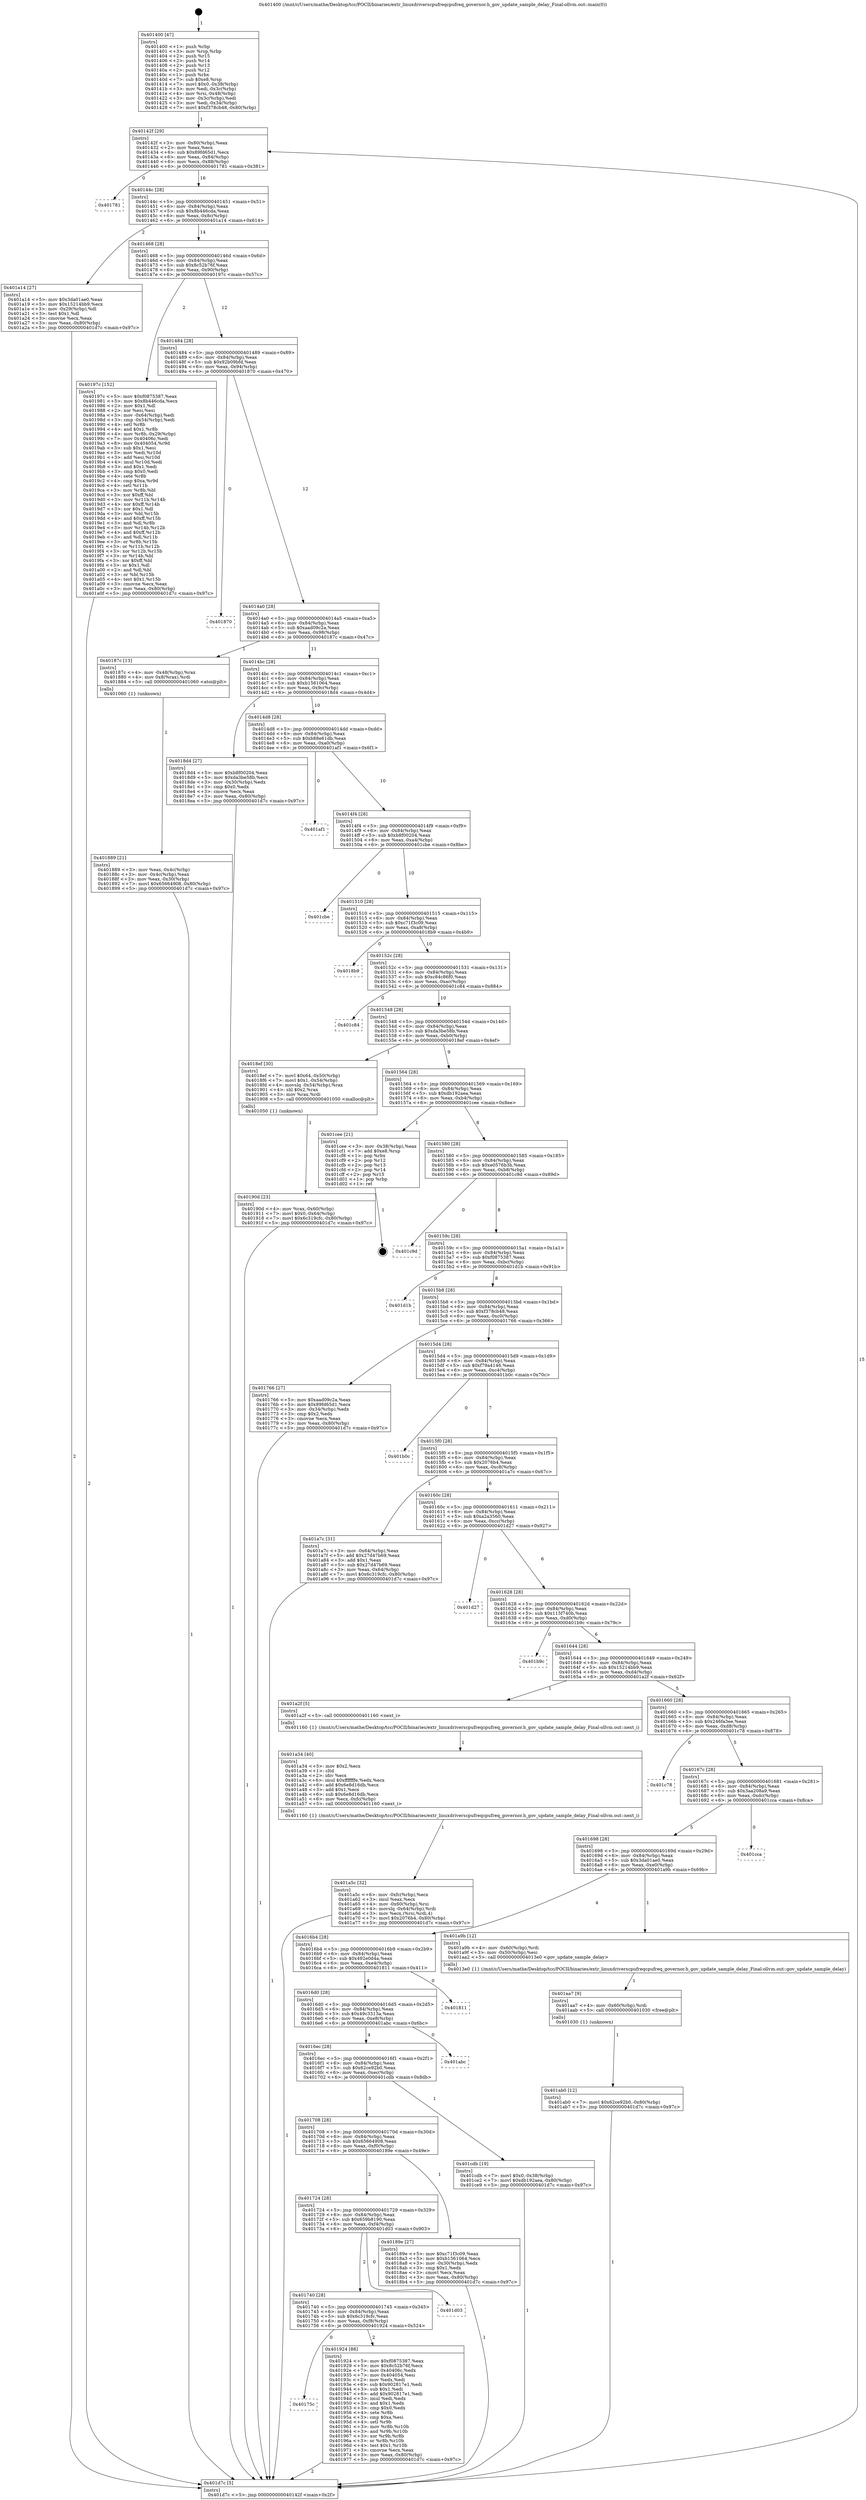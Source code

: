 digraph "0x401400" {
  label = "0x401400 (/mnt/c/Users/mathe/Desktop/tcc/POCII/binaries/extr_linuxdriverscpufreqcpufreq_governor.h_gov_update_sample_delay_Final-ollvm.out::main(0))"
  labelloc = "t"
  node[shape=record]

  Entry [label="",width=0.3,height=0.3,shape=circle,fillcolor=black,style=filled]
  "0x40142f" [label="{
     0x40142f [29]\l
     | [instrs]\l
     &nbsp;&nbsp;0x40142f \<+3\>: mov -0x80(%rbp),%eax\l
     &nbsp;&nbsp;0x401432 \<+2\>: mov %eax,%ecx\l
     &nbsp;&nbsp;0x401434 \<+6\>: sub $0x89fd65d1,%ecx\l
     &nbsp;&nbsp;0x40143a \<+6\>: mov %eax,-0x84(%rbp)\l
     &nbsp;&nbsp;0x401440 \<+6\>: mov %ecx,-0x88(%rbp)\l
     &nbsp;&nbsp;0x401446 \<+6\>: je 0000000000401781 \<main+0x381\>\l
  }"]
  "0x401781" [label="{
     0x401781\l
  }", style=dashed]
  "0x40144c" [label="{
     0x40144c [28]\l
     | [instrs]\l
     &nbsp;&nbsp;0x40144c \<+5\>: jmp 0000000000401451 \<main+0x51\>\l
     &nbsp;&nbsp;0x401451 \<+6\>: mov -0x84(%rbp),%eax\l
     &nbsp;&nbsp;0x401457 \<+5\>: sub $0x8b446cda,%eax\l
     &nbsp;&nbsp;0x40145c \<+6\>: mov %eax,-0x8c(%rbp)\l
     &nbsp;&nbsp;0x401462 \<+6\>: je 0000000000401a14 \<main+0x614\>\l
  }"]
  Exit [label="",width=0.3,height=0.3,shape=circle,fillcolor=black,style=filled,peripheries=2]
  "0x401a14" [label="{
     0x401a14 [27]\l
     | [instrs]\l
     &nbsp;&nbsp;0x401a14 \<+5\>: mov $0x3da01ae0,%eax\l
     &nbsp;&nbsp;0x401a19 \<+5\>: mov $0x15214bb9,%ecx\l
     &nbsp;&nbsp;0x401a1e \<+3\>: mov -0x29(%rbp),%dl\l
     &nbsp;&nbsp;0x401a21 \<+3\>: test $0x1,%dl\l
     &nbsp;&nbsp;0x401a24 \<+3\>: cmovne %ecx,%eax\l
     &nbsp;&nbsp;0x401a27 \<+3\>: mov %eax,-0x80(%rbp)\l
     &nbsp;&nbsp;0x401a2a \<+5\>: jmp 0000000000401d7c \<main+0x97c\>\l
  }"]
  "0x401468" [label="{
     0x401468 [28]\l
     | [instrs]\l
     &nbsp;&nbsp;0x401468 \<+5\>: jmp 000000000040146d \<main+0x6d\>\l
     &nbsp;&nbsp;0x40146d \<+6\>: mov -0x84(%rbp),%eax\l
     &nbsp;&nbsp;0x401473 \<+5\>: sub $0x8c52b76f,%eax\l
     &nbsp;&nbsp;0x401478 \<+6\>: mov %eax,-0x90(%rbp)\l
     &nbsp;&nbsp;0x40147e \<+6\>: je 000000000040197c \<main+0x57c\>\l
  }"]
  "0x401ab0" [label="{
     0x401ab0 [12]\l
     | [instrs]\l
     &nbsp;&nbsp;0x401ab0 \<+7\>: movl $0x62ce92b0,-0x80(%rbp)\l
     &nbsp;&nbsp;0x401ab7 \<+5\>: jmp 0000000000401d7c \<main+0x97c\>\l
  }"]
  "0x40197c" [label="{
     0x40197c [152]\l
     | [instrs]\l
     &nbsp;&nbsp;0x40197c \<+5\>: mov $0xf0875387,%eax\l
     &nbsp;&nbsp;0x401981 \<+5\>: mov $0x8b446cda,%ecx\l
     &nbsp;&nbsp;0x401986 \<+2\>: mov $0x1,%dl\l
     &nbsp;&nbsp;0x401988 \<+2\>: xor %esi,%esi\l
     &nbsp;&nbsp;0x40198a \<+3\>: mov -0x64(%rbp),%edi\l
     &nbsp;&nbsp;0x40198d \<+3\>: cmp -0x54(%rbp),%edi\l
     &nbsp;&nbsp;0x401990 \<+4\>: setl %r8b\l
     &nbsp;&nbsp;0x401994 \<+4\>: and $0x1,%r8b\l
     &nbsp;&nbsp;0x401998 \<+4\>: mov %r8b,-0x29(%rbp)\l
     &nbsp;&nbsp;0x40199c \<+7\>: mov 0x40406c,%edi\l
     &nbsp;&nbsp;0x4019a3 \<+8\>: mov 0x404054,%r9d\l
     &nbsp;&nbsp;0x4019ab \<+3\>: sub $0x1,%esi\l
     &nbsp;&nbsp;0x4019ae \<+3\>: mov %edi,%r10d\l
     &nbsp;&nbsp;0x4019b1 \<+3\>: add %esi,%r10d\l
     &nbsp;&nbsp;0x4019b4 \<+4\>: imul %r10d,%edi\l
     &nbsp;&nbsp;0x4019b8 \<+3\>: and $0x1,%edi\l
     &nbsp;&nbsp;0x4019bb \<+3\>: cmp $0x0,%edi\l
     &nbsp;&nbsp;0x4019be \<+4\>: sete %r8b\l
     &nbsp;&nbsp;0x4019c2 \<+4\>: cmp $0xa,%r9d\l
     &nbsp;&nbsp;0x4019c6 \<+4\>: setl %r11b\l
     &nbsp;&nbsp;0x4019ca \<+3\>: mov %r8b,%bl\l
     &nbsp;&nbsp;0x4019cd \<+3\>: xor $0xff,%bl\l
     &nbsp;&nbsp;0x4019d0 \<+3\>: mov %r11b,%r14b\l
     &nbsp;&nbsp;0x4019d3 \<+4\>: xor $0xff,%r14b\l
     &nbsp;&nbsp;0x4019d7 \<+3\>: xor $0x1,%dl\l
     &nbsp;&nbsp;0x4019da \<+3\>: mov %bl,%r15b\l
     &nbsp;&nbsp;0x4019dd \<+4\>: and $0xff,%r15b\l
     &nbsp;&nbsp;0x4019e1 \<+3\>: and %dl,%r8b\l
     &nbsp;&nbsp;0x4019e4 \<+3\>: mov %r14b,%r12b\l
     &nbsp;&nbsp;0x4019e7 \<+4\>: and $0xff,%r12b\l
     &nbsp;&nbsp;0x4019eb \<+3\>: and %dl,%r11b\l
     &nbsp;&nbsp;0x4019ee \<+3\>: or %r8b,%r15b\l
     &nbsp;&nbsp;0x4019f1 \<+3\>: or %r11b,%r12b\l
     &nbsp;&nbsp;0x4019f4 \<+3\>: xor %r12b,%r15b\l
     &nbsp;&nbsp;0x4019f7 \<+3\>: or %r14b,%bl\l
     &nbsp;&nbsp;0x4019fa \<+3\>: xor $0xff,%bl\l
     &nbsp;&nbsp;0x4019fd \<+3\>: or $0x1,%dl\l
     &nbsp;&nbsp;0x401a00 \<+2\>: and %dl,%bl\l
     &nbsp;&nbsp;0x401a02 \<+3\>: or %bl,%r15b\l
     &nbsp;&nbsp;0x401a05 \<+4\>: test $0x1,%r15b\l
     &nbsp;&nbsp;0x401a09 \<+3\>: cmovne %ecx,%eax\l
     &nbsp;&nbsp;0x401a0c \<+3\>: mov %eax,-0x80(%rbp)\l
     &nbsp;&nbsp;0x401a0f \<+5\>: jmp 0000000000401d7c \<main+0x97c\>\l
  }"]
  "0x401484" [label="{
     0x401484 [28]\l
     | [instrs]\l
     &nbsp;&nbsp;0x401484 \<+5\>: jmp 0000000000401489 \<main+0x89\>\l
     &nbsp;&nbsp;0x401489 \<+6\>: mov -0x84(%rbp),%eax\l
     &nbsp;&nbsp;0x40148f \<+5\>: sub $0x92b09bfd,%eax\l
     &nbsp;&nbsp;0x401494 \<+6\>: mov %eax,-0x94(%rbp)\l
     &nbsp;&nbsp;0x40149a \<+6\>: je 0000000000401870 \<main+0x470\>\l
  }"]
  "0x401aa7" [label="{
     0x401aa7 [9]\l
     | [instrs]\l
     &nbsp;&nbsp;0x401aa7 \<+4\>: mov -0x60(%rbp),%rdi\l
     &nbsp;&nbsp;0x401aab \<+5\>: call 0000000000401030 \<free@plt\>\l
     | [calls]\l
     &nbsp;&nbsp;0x401030 \{1\} (unknown)\l
  }"]
  "0x401870" [label="{
     0x401870\l
  }", style=dashed]
  "0x4014a0" [label="{
     0x4014a0 [28]\l
     | [instrs]\l
     &nbsp;&nbsp;0x4014a0 \<+5\>: jmp 00000000004014a5 \<main+0xa5\>\l
     &nbsp;&nbsp;0x4014a5 \<+6\>: mov -0x84(%rbp),%eax\l
     &nbsp;&nbsp;0x4014ab \<+5\>: sub $0xaad09c2a,%eax\l
     &nbsp;&nbsp;0x4014b0 \<+6\>: mov %eax,-0x98(%rbp)\l
     &nbsp;&nbsp;0x4014b6 \<+6\>: je 000000000040187c \<main+0x47c\>\l
  }"]
  "0x401a5c" [label="{
     0x401a5c [32]\l
     | [instrs]\l
     &nbsp;&nbsp;0x401a5c \<+6\>: mov -0xfc(%rbp),%ecx\l
     &nbsp;&nbsp;0x401a62 \<+3\>: imul %eax,%ecx\l
     &nbsp;&nbsp;0x401a65 \<+4\>: mov -0x60(%rbp),%rsi\l
     &nbsp;&nbsp;0x401a69 \<+4\>: movslq -0x64(%rbp),%rdi\l
     &nbsp;&nbsp;0x401a6d \<+3\>: mov %ecx,(%rsi,%rdi,4)\l
     &nbsp;&nbsp;0x401a70 \<+7\>: movl $0x2076b4,-0x80(%rbp)\l
     &nbsp;&nbsp;0x401a77 \<+5\>: jmp 0000000000401d7c \<main+0x97c\>\l
  }"]
  "0x40187c" [label="{
     0x40187c [13]\l
     | [instrs]\l
     &nbsp;&nbsp;0x40187c \<+4\>: mov -0x48(%rbp),%rax\l
     &nbsp;&nbsp;0x401880 \<+4\>: mov 0x8(%rax),%rdi\l
     &nbsp;&nbsp;0x401884 \<+5\>: call 0000000000401060 \<atoi@plt\>\l
     | [calls]\l
     &nbsp;&nbsp;0x401060 \{1\} (unknown)\l
  }"]
  "0x4014bc" [label="{
     0x4014bc [28]\l
     | [instrs]\l
     &nbsp;&nbsp;0x4014bc \<+5\>: jmp 00000000004014c1 \<main+0xc1\>\l
     &nbsp;&nbsp;0x4014c1 \<+6\>: mov -0x84(%rbp),%eax\l
     &nbsp;&nbsp;0x4014c7 \<+5\>: sub $0xb1561064,%eax\l
     &nbsp;&nbsp;0x4014cc \<+6\>: mov %eax,-0x9c(%rbp)\l
     &nbsp;&nbsp;0x4014d2 \<+6\>: je 00000000004018d4 \<main+0x4d4\>\l
  }"]
  "0x401a34" [label="{
     0x401a34 [40]\l
     | [instrs]\l
     &nbsp;&nbsp;0x401a34 \<+5\>: mov $0x2,%ecx\l
     &nbsp;&nbsp;0x401a39 \<+1\>: cltd\l
     &nbsp;&nbsp;0x401a3a \<+2\>: idiv %ecx\l
     &nbsp;&nbsp;0x401a3c \<+6\>: imul $0xfffffffe,%edx,%ecx\l
     &nbsp;&nbsp;0x401a42 \<+6\>: add $0x6e8d16db,%ecx\l
     &nbsp;&nbsp;0x401a48 \<+3\>: add $0x1,%ecx\l
     &nbsp;&nbsp;0x401a4b \<+6\>: sub $0x6e8d16db,%ecx\l
     &nbsp;&nbsp;0x401a51 \<+6\>: mov %ecx,-0xfc(%rbp)\l
     &nbsp;&nbsp;0x401a57 \<+5\>: call 0000000000401160 \<next_i\>\l
     | [calls]\l
     &nbsp;&nbsp;0x401160 \{1\} (/mnt/c/Users/mathe/Desktop/tcc/POCII/binaries/extr_linuxdriverscpufreqcpufreq_governor.h_gov_update_sample_delay_Final-ollvm.out::next_i)\l
  }"]
  "0x4018d4" [label="{
     0x4018d4 [27]\l
     | [instrs]\l
     &nbsp;&nbsp;0x4018d4 \<+5\>: mov $0xb8f00204,%eax\l
     &nbsp;&nbsp;0x4018d9 \<+5\>: mov $0xda3be58b,%ecx\l
     &nbsp;&nbsp;0x4018de \<+3\>: mov -0x30(%rbp),%edx\l
     &nbsp;&nbsp;0x4018e1 \<+3\>: cmp $0x0,%edx\l
     &nbsp;&nbsp;0x4018e4 \<+3\>: cmove %ecx,%eax\l
     &nbsp;&nbsp;0x4018e7 \<+3\>: mov %eax,-0x80(%rbp)\l
     &nbsp;&nbsp;0x4018ea \<+5\>: jmp 0000000000401d7c \<main+0x97c\>\l
  }"]
  "0x4014d8" [label="{
     0x4014d8 [28]\l
     | [instrs]\l
     &nbsp;&nbsp;0x4014d8 \<+5\>: jmp 00000000004014dd \<main+0xdd\>\l
     &nbsp;&nbsp;0x4014dd \<+6\>: mov -0x84(%rbp),%eax\l
     &nbsp;&nbsp;0x4014e3 \<+5\>: sub $0xb88e61db,%eax\l
     &nbsp;&nbsp;0x4014e8 \<+6\>: mov %eax,-0xa0(%rbp)\l
     &nbsp;&nbsp;0x4014ee \<+6\>: je 0000000000401af1 \<main+0x6f1\>\l
  }"]
  "0x40175c" [label="{
     0x40175c\l
  }", style=dashed]
  "0x401af1" [label="{
     0x401af1\l
  }", style=dashed]
  "0x4014f4" [label="{
     0x4014f4 [28]\l
     | [instrs]\l
     &nbsp;&nbsp;0x4014f4 \<+5\>: jmp 00000000004014f9 \<main+0xf9\>\l
     &nbsp;&nbsp;0x4014f9 \<+6\>: mov -0x84(%rbp),%eax\l
     &nbsp;&nbsp;0x4014ff \<+5\>: sub $0xb8f00204,%eax\l
     &nbsp;&nbsp;0x401504 \<+6\>: mov %eax,-0xa4(%rbp)\l
     &nbsp;&nbsp;0x40150a \<+6\>: je 0000000000401cbe \<main+0x8be\>\l
  }"]
  "0x401924" [label="{
     0x401924 [88]\l
     | [instrs]\l
     &nbsp;&nbsp;0x401924 \<+5\>: mov $0xf0875387,%eax\l
     &nbsp;&nbsp;0x401929 \<+5\>: mov $0x8c52b76f,%ecx\l
     &nbsp;&nbsp;0x40192e \<+7\>: mov 0x40406c,%edx\l
     &nbsp;&nbsp;0x401935 \<+7\>: mov 0x404054,%esi\l
     &nbsp;&nbsp;0x40193c \<+2\>: mov %edx,%edi\l
     &nbsp;&nbsp;0x40193e \<+6\>: sub $0x902817e1,%edi\l
     &nbsp;&nbsp;0x401944 \<+3\>: sub $0x1,%edi\l
     &nbsp;&nbsp;0x401947 \<+6\>: add $0x902817e1,%edi\l
     &nbsp;&nbsp;0x40194d \<+3\>: imul %edi,%edx\l
     &nbsp;&nbsp;0x401950 \<+3\>: and $0x1,%edx\l
     &nbsp;&nbsp;0x401953 \<+3\>: cmp $0x0,%edx\l
     &nbsp;&nbsp;0x401956 \<+4\>: sete %r8b\l
     &nbsp;&nbsp;0x40195a \<+3\>: cmp $0xa,%esi\l
     &nbsp;&nbsp;0x40195d \<+4\>: setl %r9b\l
     &nbsp;&nbsp;0x401961 \<+3\>: mov %r8b,%r10b\l
     &nbsp;&nbsp;0x401964 \<+3\>: and %r9b,%r10b\l
     &nbsp;&nbsp;0x401967 \<+3\>: xor %r9b,%r8b\l
     &nbsp;&nbsp;0x40196a \<+3\>: or %r8b,%r10b\l
     &nbsp;&nbsp;0x40196d \<+4\>: test $0x1,%r10b\l
     &nbsp;&nbsp;0x401971 \<+3\>: cmovne %ecx,%eax\l
     &nbsp;&nbsp;0x401974 \<+3\>: mov %eax,-0x80(%rbp)\l
     &nbsp;&nbsp;0x401977 \<+5\>: jmp 0000000000401d7c \<main+0x97c\>\l
  }"]
  "0x401cbe" [label="{
     0x401cbe\l
  }", style=dashed]
  "0x401510" [label="{
     0x401510 [28]\l
     | [instrs]\l
     &nbsp;&nbsp;0x401510 \<+5\>: jmp 0000000000401515 \<main+0x115\>\l
     &nbsp;&nbsp;0x401515 \<+6\>: mov -0x84(%rbp),%eax\l
     &nbsp;&nbsp;0x40151b \<+5\>: sub $0xc71f3c09,%eax\l
     &nbsp;&nbsp;0x401520 \<+6\>: mov %eax,-0xa8(%rbp)\l
     &nbsp;&nbsp;0x401526 \<+6\>: je 00000000004018b9 \<main+0x4b9\>\l
  }"]
  "0x401740" [label="{
     0x401740 [28]\l
     | [instrs]\l
     &nbsp;&nbsp;0x401740 \<+5\>: jmp 0000000000401745 \<main+0x345\>\l
     &nbsp;&nbsp;0x401745 \<+6\>: mov -0x84(%rbp),%eax\l
     &nbsp;&nbsp;0x40174b \<+5\>: sub $0x6c319cfc,%eax\l
     &nbsp;&nbsp;0x401750 \<+6\>: mov %eax,-0xf8(%rbp)\l
     &nbsp;&nbsp;0x401756 \<+6\>: je 0000000000401924 \<main+0x524\>\l
  }"]
  "0x4018b9" [label="{
     0x4018b9\l
  }", style=dashed]
  "0x40152c" [label="{
     0x40152c [28]\l
     | [instrs]\l
     &nbsp;&nbsp;0x40152c \<+5\>: jmp 0000000000401531 \<main+0x131\>\l
     &nbsp;&nbsp;0x401531 \<+6\>: mov -0x84(%rbp),%eax\l
     &nbsp;&nbsp;0x401537 \<+5\>: sub $0xc84c86f0,%eax\l
     &nbsp;&nbsp;0x40153c \<+6\>: mov %eax,-0xac(%rbp)\l
     &nbsp;&nbsp;0x401542 \<+6\>: je 0000000000401c84 \<main+0x884\>\l
  }"]
  "0x401d03" [label="{
     0x401d03\l
  }", style=dashed]
  "0x401c84" [label="{
     0x401c84\l
  }", style=dashed]
  "0x401548" [label="{
     0x401548 [28]\l
     | [instrs]\l
     &nbsp;&nbsp;0x401548 \<+5\>: jmp 000000000040154d \<main+0x14d\>\l
     &nbsp;&nbsp;0x40154d \<+6\>: mov -0x84(%rbp),%eax\l
     &nbsp;&nbsp;0x401553 \<+5\>: sub $0xda3be58b,%eax\l
     &nbsp;&nbsp;0x401558 \<+6\>: mov %eax,-0xb0(%rbp)\l
     &nbsp;&nbsp;0x40155e \<+6\>: je 00000000004018ef \<main+0x4ef\>\l
  }"]
  "0x40190d" [label="{
     0x40190d [23]\l
     | [instrs]\l
     &nbsp;&nbsp;0x40190d \<+4\>: mov %rax,-0x60(%rbp)\l
     &nbsp;&nbsp;0x401911 \<+7\>: movl $0x0,-0x64(%rbp)\l
     &nbsp;&nbsp;0x401918 \<+7\>: movl $0x6c319cfc,-0x80(%rbp)\l
     &nbsp;&nbsp;0x40191f \<+5\>: jmp 0000000000401d7c \<main+0x97c\>\l
  }"]
  "0x4018ef" [label="{
     0x4018ef [30]\l
     | [instrs]\l
     &nbsp;&nbsp;0x4018ef \<+7\>: movl $0x64,-0x50(%rbp)\l
     &nbsp;&nbsp;0x4018f6 \<+7\>: movl $0x1,-0x54(%rbp)\l
     &nbsp;&nbsp;0x4018fd \<+4\>: movslq -0x54(%rbp),%rax\l
     &nbsp;&nbsp;0x401901 \<+4\>: shl $0x2,%rax\l
     &nbsp;&nbsp;0x401905 \<+3\>: mov %rax,%rdi\l
     &nbsp;&nbsp;0x401908 \<+5\>: call 0000000000401050 \<malloc@plt\>\l
     | [calls]\l
     &nbsp;&nbsp;0x401050 \{1\} (unknown)\l
  }"]
  "0x401564" [label="{
     0x401564 [28]\l
     | [instrs]\l
     &nbsp;&nbsp;0x401564 \<+5\>: jmp 0000000000401569 \<main+0x169\>\l
     &nbsp;&nbsp;0x401569 \<+6\>: mov -0x84(%rbp),%eax\l
     &nbsp;&nbsp;0x40156f \<+5\>: sub $0xdb192aea,%eax\l
     &nbsp;&nbsp;0x401574 \<+6\>: mov %eax,-0xb4(%rbp)\l
     &nbsp;&nbsp;0x40157a \<+6\>: je 0000000000401cee \<main+0x8ee\>\l
  }"]
  "0x401724" [label="{
     0x401724 [28]\l
     | [instrs]\l
     &nbsp;&nbsp;0x401724 \<+5\>: jmp 0000000000401729 \<main+0x329\>\l
     &nbsp;&nbsp;0x401729 \<+6\>: mov -0x84(%rbp),%eax\l
     &nbsp;&nbsp;0x40172f \<+5\>: sub $0x659b8190,%eax\l
     &nbsp;&nbsp;0x401734 \<+6\>: mov %eax,-0xf4(%rbp)\l
     &nbsp;&nbsp;0x40173a \<+6\>: je 0000000000401d03 \<main+0x903\>\l
  }"]
  "0x401cee" [label="{
     0x401cee [21]\l
     | [instrs]\l
     &nbsp;&nbsp;0x401cee \<+3\>: mov -0x38(%rbp),%eax\l
     &nbsp;&nbsp;0x401cf1 \<+7\>: add $0xe8,%rsp\l
     &nbsp;&nbsp;0x401cf8 \<+1\>: pop %rbx\l
     &nbsp;&nbsp;0x401cf9 \<+2\>: pop %r12\l
     &nbsp;&nbsp;0x401cfb \<+2\>: pop %r13\l
     &nbsp;&nbsp;0x401cfd \<+2\>: pop %r14\l
     &nbsp;&nbsp;0x401cff \<+2\>: pop %r15\l
     &nbsp;&nbsp;0x401d01 \<+1\>: pop %rbp\l
     &nbsp;&nbsp;0x401d02 \<+1\>: ret\l
  }"]
  "0x401580" [label="{
     0x401580 [28]\l
     | [instrs]\l
     &nbsp;&nbsp;0x401580 \<+5\>: jmp 0000000000401585 \<main+0x185\>\l
     &nbsp;&nbsp;0x401585 \<+6\>: mov -0x84(%rbp),%eax\l
     &nbsp;&nbsp;0x40158b \<+5\>: sub $0xe0576b3b,%eax\l
     &nbsp;&nbsp;0x401590 \<+6\>: mov %eax,-0xb8(%rbp)\l
     &nbsp;&nbsp;0x401596 \<+6\>: je 0000000000401c9d \<main+0x89d\>\l
  }"]
  "0x40189e" [label="{
     0x40189e [27]\l
     | [instrs]\l
     &nbsp;&nbsp;0x40189e \<+5\>: mov $0xc71f3c09,%eax\l
     &nbsp;&nbsp;0x4018a3 \<+5\>: mov $0xb1561064,%ecx\l
     &nbsp;&nbsp;0x4018a8 \<+3\>: mov -0x30(%rbp),%edx\l
     &nbsp;&nbsp;0x4018ab \<+3\>: cmp $0x1,%edx\l
     &nbsp;&nbsp;0x4018ae \<+3\>: cmovl %ecx,%eax\l
     &nbsp;&nbsp;0x4018b1 \<+3\>: mov %eax,-0x80(%rbp)\l
     &nbsp;&nbsp;0x4018b4 \<+5\>: jmp 0000000000401d7c \<main+0x97c\>\l
  }"]
  "0x401c9d" [label="{
     0x401c9d\l
  }", style=dashed]
  "0x40159c" [label="{
     0x40159c [28]\l
     | [instrs]\l
     &nbsp;&nbsp;0x40159c \<+5\>: jmp 00000000004015a1 \<main+0x1a1\>\l
     &nbsp;&nbsp;0x4015a1 \<+6\>: mov -0x84(%rbp),%eax\l
     &nbsp;&nbsp;0x4015a7 \<+5\>: sub $0xf0875387,%eax\l
     &nbsp;&nbsp;0x4015ac \<+6\>: mov %eax,-0xbc(%rbp)\l
     &nbsp;&nbsp;0x4015b2 \<+6\>: je 0000000000401d1b \<main+0x91b\>\l
  }"]
  "0x401708" [label="{
     0x401708 [28]\l
     | [instrs]\l
     &nbsp;&nbsp;0x401708 \<+5\>: jmp 000000000040170d \<main+0x30d\>\l
     &nbsp;&nbsp;0x40170d \<+6\>: mov -0x84(%rbp),%eax\l
     &nbsp;&nbsp;0x401713 \<+5\>: sub $0x65664908,%eax\l
     &nbsp;&nbsp;0x401718 \<+6\>: mov %eax,-0xf0(%rbp)\l
     &nbsp;&nbsp;0x40171e \<+6\>: je 000000000040189e \<main+0x49e\>\l
  }"]
  "0x401d1b" [label="{
     0x401d1b\l
  }", style=dashed]
  "0x4015b8" [label="{
     0x4015b8 [28]\l
     | [instrs]\l
     &nbsp;&nbsp;0x4015b8 \<+5\>: jmp 00000000004015bd \<main+0x1bd\>\l
     &nbsp;&nbsp;0x4015bd \<+6\>: mov -0x84(%rbp),%eax\l
     &nbsp;&nbsp;0x4015c3 \<+5\>: sub $0xf378cb48,%eax\l
     &nbsp;&nbsp;0x4015c8 \<+6\>: mov %eax,-0xc0(%rbp)\l
     &nbsp;&nbsp;0x4015ce \<+6\>: je 0000000000401766 \<main+0x366\>\l
  }"]
  "0x401cdb" [label="{
     0x401cdb [19]\l
     | [instrs]\l
     &nbsp;&nbsp;0x401cdb \<+7\>: movl $0x0,-0x38(%rbp)\l
     &nbsp;&nbsp;0x401ce2 \<+7\>: movl $0xdb192aea,-0x80(%rbp)\l
     &nbsp;&nbsp;0x401ce9 \<+5\>: jmp 0000000000401d7c \<main+0x97c\>\l
  }"]
  "0x401766" [label="{
     0x401766 [27]\l
     | [instrs]\l
     &nbsp;&nbsp;0x401766 \<+5\>: mov $0xaad09c2a,%eax\l
     &nbsp;&nbsp;0x40176b \<+5\>: mov $0x89fd65d1,%ecx\l
     &nbsp;&nbsp;0x401770 \<+3\>: mov -0x34(%rbp),%edx\l
     &nbsp;&nbsp;0x401773 \<+3\>: cmp $0x2,%edx\l
     &nbsp;&nbsp;0x401776 \<+3\>: cmovne %ecx,%eax\l
     &nbsp;&nbsp;0x401779 \<+3\>: mov %eax,-0x80(%rbp)\l
     &nbsp;&nbsp;0x40177c \<+5\>: jmp 0000000000401d7c \<main+0x97c\>\l
  }"]
  "0x4015d4" [label="{
     0x4015d4 [28]\l
     | [instrs]\l
     &nbsp;&nbsp;0x4015d4 \<+5\>: jmp 00000000004015d9 \<main+0x1d9\>\l
     &nbsp;&nbsp;0x4015d9 \<+6\>: mov -0x84(%rbp),%eax\l
     &nbsp;&nbsp;0x4015df \<+5\>: sub $0xf79a4146,%eax\l
     &nbsp;&nbsp;0x4015e4 \<+6\>: mov %eax,-0xc4(%rbp)\l
     &nbsp;&nbsp;0x4015ea \<+6\>: je 0000000000401b0c \<main+0x70c\>\l
  }"]
  "0x401d7c" [label="{
     0x401d7c [5]\l
     | [instrs]\l
     &nbsp;&nbsp;0x401d7c \<+5\>: jmp 000000000040142f \<main+0x2f\>\l
  }"]
  "0x401400" [label="{
     0x401400 [47]\l
     | [instrs]\l
     &nbsp;&nbsp;0x401400 \<+1\>: push %rbp\l
     &nbsp;&nbsp;0x401401 \<+3\>: mov %rsp,%rbp\l
     &nbsp;&nbsp;0x401404 \<+2\>: push %r15\l
     &nbsp;&nbsp;0x401406 \<+2\>: push %r14\l
     &nbsp;&nbsp;0x401408 \<+2\>: push %r13\l
     &nbsp;&nbsp;0x40140a \<+2\>: push %r12\l
     &nbsp;&nbsp;0x40140c \<+1\>: push %rbx\l
     &nbsp;&nbsp;0x40140d \<+7\>: sub $0xe8,%rsp\l
     &nbsp;&nbsp;0x401414 \<+7\>: movl $0x0,-0x38(%rbp)\l
     &nbsp;&nbsp;0x40141b \<+3\>: mov %edi,-0x3c(%rbp)\l
     &nbsp;&nbsp;0x40141e \<+4\>: mov %rsi,-0x48(%rbp)\l
     &nbsp;&nbsp;0x401422 \<+3\>: mov -0x3c(%rbp),%edi\l
     &nbsp;&nbsp;0x401425 \<+3\>: mov %edi,-0x34(%rbp)\l
     &nbsp;&nbsp;0x401428 \<+7\>: movl $0xf378cb48,-0x80(%rbp)\l
  }"]
  "0x401889" [label="{
     0x401889 [21]\l
     | [instrs]\l
     &nbsp;&nbsp;0x401889 \<+3\>: mov %eax,-0x4c(%rbp)\l
     &nbsp;&nbsp;0x40188c \<+3\>: mov -0x4c(%rbp),%eax\l
     &nbsp;&nbsp;0x40188f \<+3\>: mov %eax,-0x30(%rbp)\l
     &nbsp;&nbsp;0x401892 \<+7\>: movl $0x65664908,-0x80(%rbp)\l
     &nbsp;&nbsp;0x401899 \<+5\>: jmp 0000000000401d7c \<main+0x97c\>\l
  }"]
  "0x4016ec" [label="{
     0x4016ec [28]\l
     | [instrs]\l
     &nbsp;&nbsp;0x4016ec \<+5\>: jmp 00000000004016f1 \<main+0x2f1\>\l
     &nbsp;&nbsp;0x4016f1 \<+6\>: mov -0x84(%rbp),%eax\l
     &nbsp;&nbsp;0x4016f7 \<+5\>: sub $0x62ce92b0,%eax\l
     &nbsp;&nbsp;0x4016fc \<+6\>: mov %eax,-0xec(%rbp)\l
     &nbsp;&nbsp;0x401702 \<+6\>: je 0000000000401cdb \<main+0x8db\>\l
  }"]
  "0x401b0c" [label="{
     0x401b0c\l
  }", style=dashed]
  "0x4015f0" [label="{
     0x4015f0 [28]\l
     | [instrs]\l
     &nbsp;&nbsp;0x4015f0 \<+5\>: jmp 00000000004015f5 \<main+0x1f5\>\l
     &nbsp;&nbsp;0x4015f5 \<+6\>: mov -0x84(%rbp),%eax\l
     &nbsp;&nbsp;0x4015fb \<+5\>: sub $0x2076b4,%eax\l
     &nbsp;&nbsp;0x401600 \<+6\>: mov %eax,-0xc8(%rbp)\l
     &nbsp;&nbsp;0x401606 \<+6\>: je 0000000000401a7c \<main+0x67c\>\l
  }"]
  "0x401abc" [label="{
     0x401abc\l
  }", style=dashed]
  "0x401a7c" [label="{
     0x401a7c [31]\l
     | [instrs]\l
     &nbsp;&nbsp;0x401a7c \<+3\>: mov -0x64(%rbp),%eax\l
     &nbsp;&nbsp;0x401a7f \<+5\>: add $0x27d47b69,%eax\l
     &nbsp;&nbsp;0x401a84 \<+3\>: add $0x1,%eax\l
     &nbsp;&nbsp;0x401a87 \<+5\>: sub $0x27d47b69,%eax\l
     &nbsp;&nbsp;0x401a8c \<+3\>: mov %eax,-0x64(%rbp)\l
     &nbsp;&nbsp;0x401a8f \<+7\>: movl $0x6c319cfc,-0x80(%rbp)\l
     &nbsp;&nbsp;0x401a96 \<+5\>: jmp 0000000000401d7c \<main+0x97c\>\l
  }"]
  "0x40160c" [label="{
     0x40160c [28]\l
     | [instrs]\l
     &nbsp;&nbsp;0x40160c \<+5\>: jmp 0000000000401611 \<main+0x211\>\l
     &nbsp;&nbsp;0x401611 \<+6\>: mov -0x84(%rbp),%eax\l
     &nbsp;&nbsp;0x401617 \<+5\>: sub $0xa2a3560,%eax\l
     &nbsp;&nbsp;0x40161c \<+6\>: mov %eax,-0xcc(%rbp)\l
     &nbsp;&nbsp;0x401622 \<+6\>: je 0000000000401d27 \<main+0x927\>\l
  }"]
  "0x4016d0" [label="{
     0x4016d0 [28]\l
     | [instrs]\l
     &nbsp;&nbsp;0x4016d0 \<+5\>: jmp 00000000004016d5 \<main+0x2d5\>\l
     &nbsp;&nbsp;0x4016d5 \<+6\>: mov -0x84(%rbp),%eax\l
     &nbsp;&nbsp;0x4016db \<+5\>: sub $0x49c3313a,%eax\l
     &nbsp;&nbsp;0x4016e0 \<+6\>: mov %eax,-0xe8(%rbp)\l
     &nbsp;&nbsp;0x4016e6 \<+6\>: je 0000000000401abc \<main+0x6bc\>\l
  }"]
  "0x401d27" [label="{
     0x401d27\l
  }", style=dashed]
  "0x401628" [label="{
     0x401628 [28]\l
     | [instrs]\l
     &nbsp;&nbsp;0x401628 \<+5\>: jmp 000000000040162d \<main+0x22d\>\l
     &nbsp;&nbsp;0x40162d \<+6\>: mov -0x84(%rbp),%eax\l
     &nbsp;&nbsp;0x401633 \<+5\>: sub $0x115f740b,%eax\l
     &nbsp;&nbsp;0x401638 \<+6\>: mov %eax,-0xd0(%rbp)\l
     &nbsp;&nbsp;0x40163e \<+6\>: je 0000000000401b9c \<main+0x79c\>\l
  }"]
  "0x401811" [label="{
     0x401811\l
  }", style=dashed]
  "0x401b9c" [label="{
     0x401b9c\l
  }", style=dashed]
  "0x401644" [label="{
     0x401644 [28]\l
     | [instrs]\l
     &nbsp;&nbsp;0x401644 \<+5\>: jmp 0000000000401649 \<main+0x249\>\l
     &nbsp;&nbsp;0x401649 \<+6\>: mov -0x84(%rbp),%eax\l
     &nbsp;&nbsp;0x40164f \<+5\>: sub $0x15214bb9,%eax\l
     &nbsp;&nbsp;0x401654 \<+6\>: mov %eax,-0xd4(%rbp)\l
     &nbsp;&nbsp;0x40165a \<+6\>: je 0000000000401a2f \<main+0x62f\>\l
  }"]
  "0x4016b4" [label="{
     0x4016b4 [28]\l
     | [instrs]\l
     &nbsp;&nbsp;0x4016b4 \<+5\>: jmp 00000000004016b9 \<main+0x2b9\>\l
     &nbsp;&nbsp;0x4016b9 \<+6\>: mov -0x84(%rbp),%eax\l
     &nbsp;&nbsp;0x4016bf \<+5\>: sub $0x492e0d4a,%eax\l
     &nbsp;&nbsp;0x4016c4 \<+6\>: mov %eax,-0xe4(%rbp)\l
     &nbsp;&nbsp;0x4016ca \<+6\>: je 0000000000401811 \<main+0x411\>\l
  }"]
  "0x401a2f" [label="{
     0x401a2f [5]\l
     | [instrs]\l
     &nbsp;&nbsp;0x401a2f \<+5\>: call 0000000000401160 \<next_i\>\l
     | [calls]\l
     &nbsp;&nbsp;0x401160 \{1\} (/mnt/c/Users/mathe/Desktop/tcc/POCII/binaries/extr_linuxdriverscpufreqcpufreq_governor.h_gov_update_sample_delay_Final-ollvm.out::next_i)\l
  }"]
  "0x401660" [label="{
     0x401660 [28]\l
     | [instrs]\l
     &nbsp;&nbsp;0x401660 \<+5\>: jmp 0000000000401665 \<main+0x265\>\l
     &nbsp;&nbsp;0x401665 \<+6\>: mov -0x84(%rbp),%eax\l
     &nbsp;&nbsp;0x40166b \<+5\>: sub $0x246fa3ee,%eax\l
     &nbsp;&nbsp;0x401670 \<+6\>: mov %eax,-0xd8(%rbp)\l
     &nbsp;&nbsp;0x401676 \<+6\>: je 0000000000401c78 \<main+0x878\>\l
  }"]
  "0x401a9b" [label="{
     0x401a9b [12]\l
     | [instrs]\l
     &nbsp;&nbsp;0x401a9b \<+4\>: mov -0x60(%rbp),%rdi\l
     &nbsp;&nbsp;0x401a9f \<+3\>: mov -0x50(%rbp),%esi\l
     &nbsp;&nbsp;0x401aa2 \<+5\>: call 00000000004013e0 \<gov_update_sample_delay\>\l
     | [calls]\l
     &nbsp;&nbsp;0x4013e0 \{1\} (/mnt/c/Users/mathe/Desktop/tcc/POCII/binaries/extr_linuxdriverscpufreqcpufreq_governor.h_gov_update_sample_delay_Final-ollvm.out::gov_update_sample_delay)\l
  }"]
  "0x401c78" [label="{
     0x401c78\l
  }", style=dashed]
  "0x40167c" [label="{
     0x40167c [28]\l
     | [instrs]\l
     &nbsp;&nbsp;0x40167c \<+5\>: jmp 0000000000401681 \<main+0x281\>\l
     &nbsp;&nbsp;0x401681 \<+6\>: mov -0x84(%rbp),%eax\l
     &nbsp;&nbsp;0x401687 \<+5\>: sub $0x3aa208a9,%eax\l
     &nbsp;&nbsp;0x40168c \<+6\>: mov %eax,-0xdc(%rbp)\l
     &nbsp;&nbsp;0x401692 \<+6\>: je 0000000000401cca \<main+0x8ca\>\l
  }"]
  "0x401698" [label="{
     0x401698 [28]\l
     | [instrs]\l
     &nbsp;&nbsp;0x401698 \<+5\>: jmp 000000000040169d \<main+0x29d\>\l
     &nbsp;&nbsp;0x40169d \<+6\>: mov -0x84(%rbp),%eax\l
     &nbsp;&nbsp;0x4016a3 \<+5\>: sub $0x3da01ae0,%eax\l
     &nbsp;&nbsp;0x4016a8 \<+6\>: mov %eax,-0xe0(%rbp)\l
     &nbsp;&nbsp;0x4016ae \<+6\>: je 0000000000401a9b \<main+0x69b\>\l
  }"]
  "0x401cca" [label="{
     0x401cca\l
  }", style=dashed]
  Entry -> "0x401400" [label=" 1"]
  "0x40142f" -> "0x401781" [label=" 0"]
  "0x40142f" -> "0x40144c" [label=" 16"]
  "0x401cee" -> Exit [label=" 1"]
  "0x40144c" -> "0x401a14" [label=" 2"]
  "0x40144c" -> "0x401468" [label=" 14"]
  "0x401cdb" -> "0x401d7c" [label=" 1"]
  "0x401468" -> "0x40197c" [label=" 2"]
  "0x401468" -> "0x401484" [label=" 12"]
  "0x401ab0" -> "0x401d7c" [label=" 1"]
  "0x401484" -> "0x401870" [label=" 0"]
  "0x401484" -> "0x4014a0" [label=" 12"]
  "0x401aa7" -> "0x401ab0" [label=" 1"]
  "0x4014a0" -> "0x40187c" [label=" 1"]
  "0x4014a0" -> "0x4014bc" [label=" 11"]
  "0x401a9b" -> "0x401aa7" [label=" 1"]
  "0x4014bc" -> "0x4018d4" [label=" 1"]
  "0x4014bc" -> "0x4014d8" [label=" 10"]
  "0x401a7c" -> "0x401d7c" [label=" 1"]
  "0x4014d8" -> "0x401af1" [label=" 0"]
  "0x4014d8" -> "0x4014f4" [label=" 10"]
  "0x401a5c" -> "0x401d7c" [label=" 1"]
  "0x4014f4" -> "0x401cbe" [label=" 0"]
  "0x4014f4" -> "0x401510" [label=" 10"]
  "0x401a34" -> "0x401a5c" [label=" 1"]
  "0x401510" -> "0x4018b9" [label=" 0"]
  "0x401510" -> "0x40152c" [label=" 10"]
  "0x401a14" -> "0x401d7c" [label=" 2"]
  "0x40152c" -> "0x401c84" [label=" 0"]
  "0x40152c" -> "0x401548" [label=" 10"]
  "0x40197c" -> "0x401d7c" [label=" 2"]
  "0x401548" -> "0x4018ef" [label=" 1"]
  "0x401548" -> "0x401564" [label=" 9"]
  "0x401740" -> "0x40175c" [label=" 0"]
  "0x401564" -> "0x401cee" [label=" 1"]
  "0x401564" -> "0x401580" [label=" 8"]
  "0x401740" -> "0x401924" [label=" 2"]
  "0x401580" -> "0x401c9d" [label=" 0"]
  "0x401580" -> "0x40159c" [label=" 8"]
  "0x401a2f" -> "0x401a34" [label=" 1"]
  "0x40159c" -> "0x401d1b" [label=" 0"]
  "0x40159c" -> "0x4015b8" [label=" 8"]
  "0x401724" -> "0x401d03" [label=" 0"]
  "0x4015b8" -> "0x401766" [label=" 1"]
  "0x4015b8" -> "0x4015d4" [label=" 7"]
  "0x401766" -> "0x401d7c" [label=" 1"]
  "0x401400" -> "0x40142f" [label=" 1"]
  "0x401d7c" -> "0x40142f" [label=" 15"]
  "0x40187c" -> "0x401889" [label=" 1"]
  "0x401889" -> "0x401d7c" [label=" 1"]
  "0x401924" -> "0x401d7c" [label=" 2"]
  "0x4015d4" -> "0x401b0c" [label=" 0"]
  "0x4015d4" -> "0x4015f0" [label=" 7"]
  "0x4018ef" -> "0x40190d" [label=" 1"]
  "0x4015f0" -> "0x401a7c" [label=" 1"]
  "0x4015f0" -> "0x40160c" [label=" 6"]
  "0x4018d4" -> "0x401d7c" [label=" 1"]
  "0x40160c" -> "0x401d27" [label=" 0"]
  "0x40160c" -> "0x401628" [label=" 6"]
  "0x401708" -> "0x401724" [label=" 2"]
  "0x401628" -> "0x401b9c" [label=" 0"]
  "0x401628" -> "0x401644" [label=" 6"]
  "0x401708" -> "0x40189e" [label=" 1"]
  "0x401644" -> "0x401a2f" [label=" 1"]
  "0x401644" -> "0x401660" [label=" 5"]
  "0x4016ec" -> "0x401708" [label=" 3"]
  "0x401660" -> "0x401c78" [label=" 0"]
  "0x401660" -> "0x40167c" [label=" 5"]
  "0x4016ec" -> "0x401cdb" [label=" 1"]
  "0x40167c" -> "0x401cca" [label=" 0"]
  "0x40167c" -> "0x401698" [label=" 5"]
  "0x40190d" -> "0x401d7c" [label=" 1"]
  "0x401698" -> "0x401a9b" [label=" 1"]
  "0x401698" -> "0x4016b4" [label=" 4"]
  "0x401724" -> "0x401740" [label=" 2"]
  "0x4016b4" -> "0x401811" [label=" 0"]
  "0x4016b4" -> "0x4016d0" [label=" 4"]
  "0x40189e" -> "0x401d7c" [label=" 1"]
  "0x4016d0" -> "0x401abc" [label=" 0"]
  "0x4016d0" -> "0x4016ec" [label=" 4"]
}
